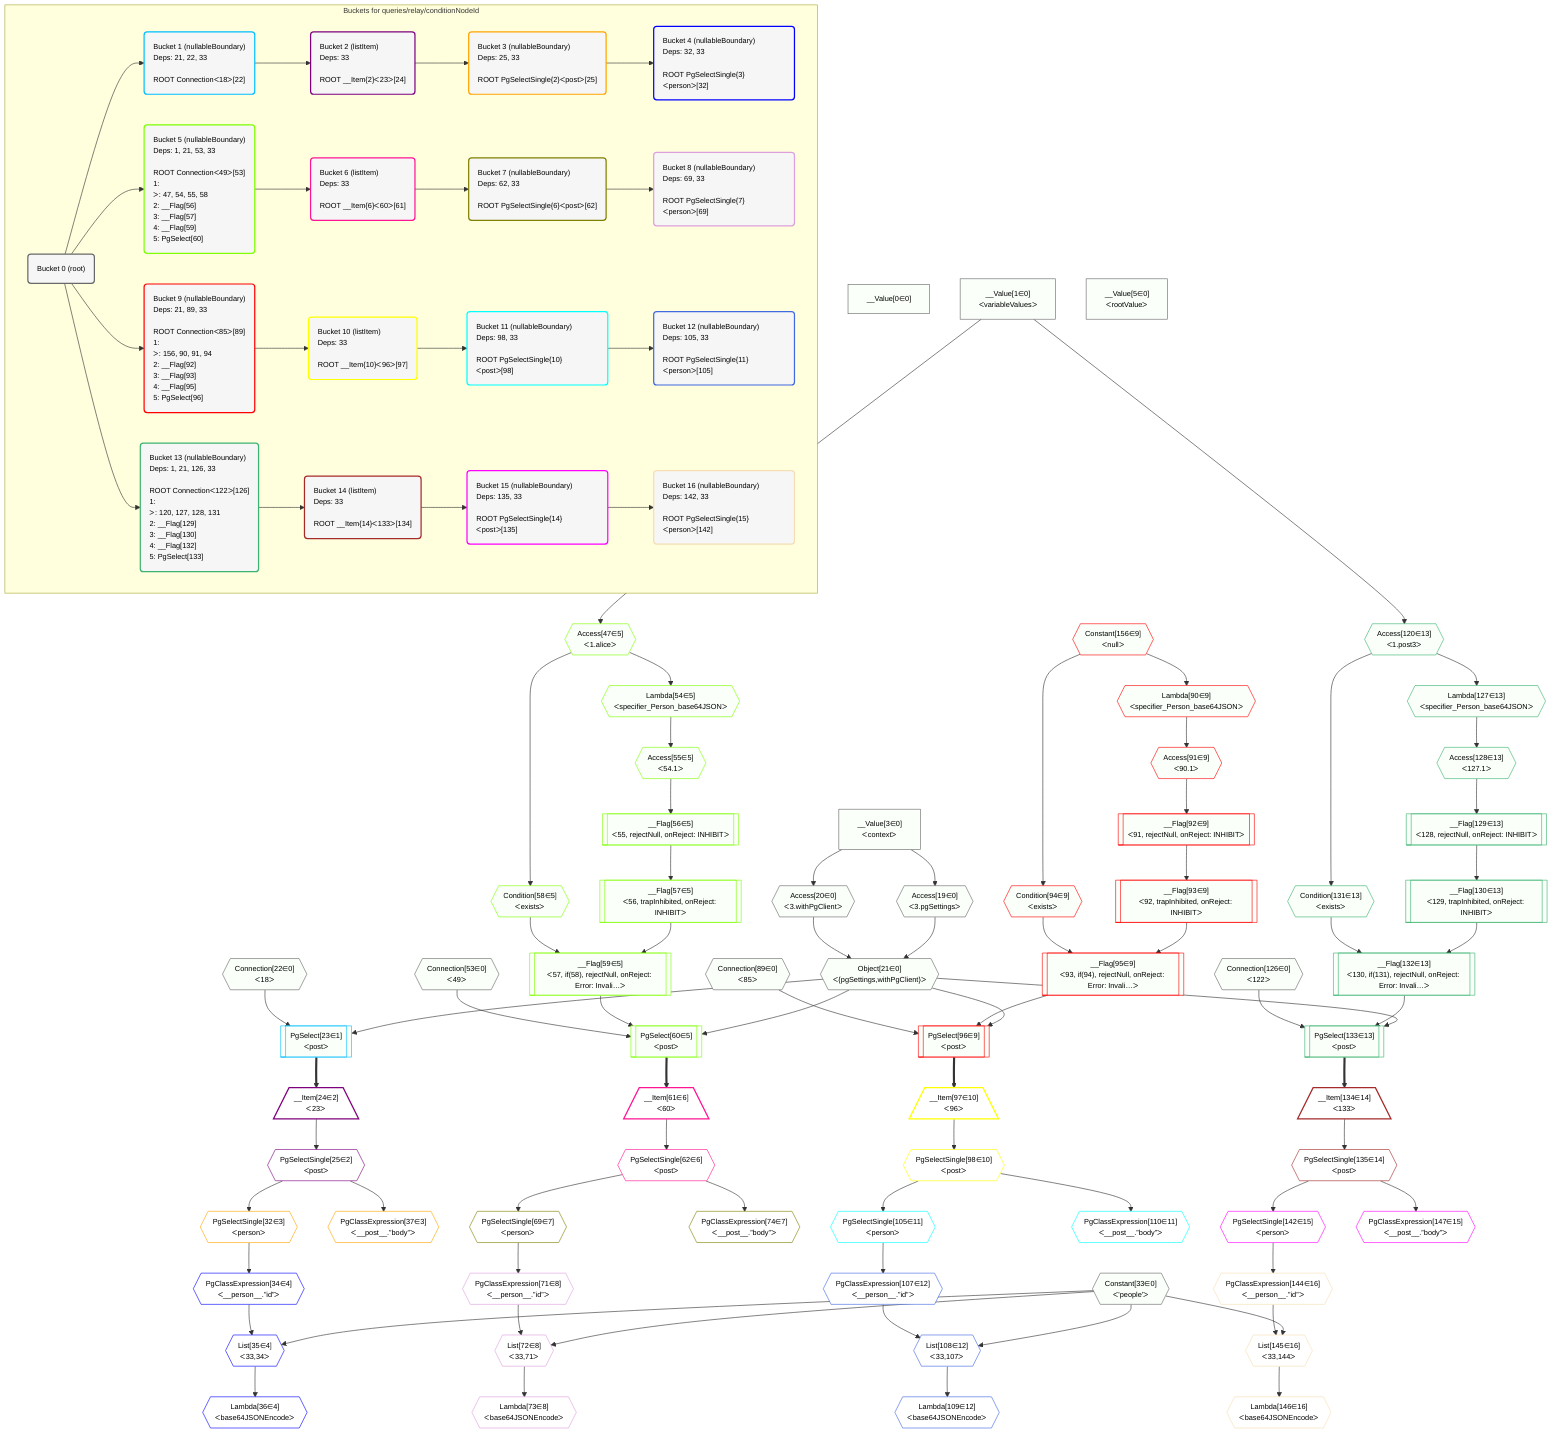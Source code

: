 %%{init: {'themeVariables': { 'fontSize': '12px'}}}%%
graph TD
    classDef path fill:#eee,stroke:#000,color:#000
    classDef plan fill:#fff,stroke-width:1px,color:#000
    classDef itemplan fill:#fff,stroke-width:2px,color:#000
    classDef unbatchedplan fill:#dff,stroke-width:1px,color:#000
    classDef sideeffectplan fill:#fcc,stroke-width:2px,color:#000
    classDef bucket fill:#f6f6f6,color:#000,stroke-width:2px,text-align:left


    %% plan dependencies
    Object21{{"Object[21∈0]<br />ᐸ{pgSettings,withPgClient}ᐳ"}}:::plan
    Access19{{"Access[19∈0]<br />ᐸ3.pgSettingsᐳ"}}:::plan
    Access20{{"Access[20∈0]<br />ᐸ3.withPgClientᐳ"}}:::plan
    Access19 & Access20 --> Object21
    __Value3["__Value[3∈0]<br />ᐸcontextᐳ"]:::plan
    __Value3 --> Access19
    __Value3 --> Access20
    __Value0["__Value[0∈0]"]:::plan
    __Value1["__Value[1∈0]<br />ᐸvariableValuesᐳ"]:::plan
    __Value5["__Value[5∈0]<br />ᐸrootValueᐳ"]:::plan
    Connection22{{"Connection[22∈0]<br />ᐸ18ᐳ"}}:::plan
    Constant33{{"Constant[33∈0]<br />ᐸ'people'ᐳ"}}:::plan
    Connection53{{"Connection[53∈0]<br />ᐸ49ᐳ"}}:::plan
    Connection89{{"Connection[89∈0]<br />ᐸ85ᐳ"}}:::plan
    Connection126{{"Connection[126∈0]<br />ᐸ122ᐳ"}}:::plan
    PgSelect23[["PgSelect[23∈1]<br />ᐸpostᐳ"]]:::plan
    Object21 & Connection22 --> PgSelect23
    __Item24[/"__Item[24∈2]<br />ᐸ23ᐳ"\]:::itemplan
    PgSelect23 ==> __Item24
    PgSelectSingle25{{"PgSelectSingle[25∈2]<br />ᐸpostᐳ"}}:::plan
    __Item24 --> PgSelectSingle25
    PgSelectSingle32{{"PgSelectSingle[32∈3]<br />ᐸpersonᐳ"}}:::plan
    PgSelectSingle25 --> PgSelectSingle32
    PgClassExpression37{{"PgClassExpression[37∈3]<br />ᐸ__post__.”body”ᐳ"}}:::plan
    PgSelectSingle25 --> PgClassExpression37
    List35{{"List[35∈4]<br />ᐸ33,34ᐳ"}}:::plan
    PgClassExpression34{{"PgClassExpression[34∈4]<br />ᐸ__person__.”id”ᐳ"}}:::plan
    Constant33 & PgClassExpression34 --> List35
    PgSelectSingle32 --> PgClassExpression34
    Lambda36{{"Lambda[36∈4]<br />ᐸbase64JSONEncodeᐳ"}}:::plan
    List35 --> Lambda36
    PgSelect60[["PgSelect[60∈5]<br />ᐸpostᐳ"]]:::plan
    __Flag59[["__Flag[59∈5]<br />ᐸ57, if(58), rejectNull, onReject: Error: Invali…ᐳ"]]:::plan
    Object21 & __Flag59 & Connection53 --> PgSelect60
    __Flag57[["__Flag[57∈5]<br />ᐸ56, trapInhibited, onReject: INHIBITᐳ"]]:::plan
    Condition58{{"Condition[58∈5]<br />ᐸexistsᐳ"}}:::plan
    __Flag57 & Condition58 --> __Flag59
    Access47{{"Access[47∈5]<br />ᐸ1.aliceᐳ"}}:::plan
    __Value1 --> Access47
    Lambda54{{"Lambda[54∈5]<br />ᐸspecifier_Person_base64JSONᐳ"}}:::plan
    Access47 --> Lambda54
    Access55{{"Access[55∈5]<br />ᐸ54.1ᐳ"}}:::plan
    Lambda54 --> Access55
    __Flag56[["__Flag[56∈5]<br />ᐸ55, rejectNull, onReject: INHIBITᐳ"]]:::plan
    Access55 --> __Flag56
    __Flag56 --> __Flag57
    Access47 --> Condition58
    __Item61[/"__Item[61∈6]<br />ᐸ60ᐳ"\]:::itemplan
    PgSelect60 ==> __Item61
    PgSelectSingle62{{"PgSelectSingle[62∈6]<br />ᐸpostᐳ"}}:::plan
    __Item61 --> PgSelectSingle62
    PgSelectSingle69{{"PgSelectSingle[69∈7]<br />ᐸpersonᐳ"}}:::plan
    PgSelectSingle62 --> PgSelectSingle69
    PgClassExpression74{{"PgClassExpression[74∈7]<br />ᐸ__post__.”body”ᐳ"}}:::plan
    PgSelectSingle62 --> PgClassExpression74
    List72{{"List[72∈8]<br />ᐸ33,71ᐳ"}}:::plan
    PgClassExpression71{{"PgClassExpression[71∈8]<br />ᐸ__person__.”id”ᐳ"}}:::plan
    Constant33 & PgClassExpression71 --> List72
    PgSelectSingle69 --> PgClassExpression71
    Lambda73{{"Lambda[73∈8]<br />ᐸbase64JSONEncodeᐳ"}}:::plan
    List72 --> Lambda73
    PgSelect96[["PgSelect[96∈9]<br />ᐸpostᐳ"]]:::plan
    __Flag95[["__Flag[95∈9]<br />ᐸ93, if(94), rejectNull, onReject: Error: Invali…ᐳ"]]:::plan
    Object21 & __Flag95 & Connection89 --> PgSelect96
    __Flag93[["__Flag[93∈9]<br />ᐸ92, trapInhibited, onReject: INHIBITᐳ"]]:::plan
    Condition94{{"Condition[94∈9]<br />ᐸexistsᐳ"}}:::plan
    __Flag93 & Condition94 --> __Flag95
    Lambda90{{"Lambda[90∈9]<br />ᐸspecifier_Person_base64JSONᐳ"}}:::plan
    Constant156{{"Constant[156∈9]<br />ᐸnullᐳ"}}:::plan
    Constant156 --> Lambda90
    Access91{{"Access[91∈9]<br />ᐸ90.1ᐳ"}}:::plan
    Lambda90 --> Access91
    __Flag92[["__Flag[92∈9]<br />ᐸ91, rejectNull, onReject: INHIBITᐳ"]]:::plan
    Access91 --> __Flag92
    __Flag92 --> __Flag93
    Constant156 --> Condition94
    __Item97[/"__Item[97∈10]<br />ᐸ96ᐳ"\]:::itemplan
    PgSelect96 ==> __Item97
    PgSelectSingle98{{"PgSelectSingle[98∈10]<br />ᐸpostᐳ"}}:::plan
    __Item97 --> PgSelectSingle98
    PgSelectSingle105{{"PgSelectSingle[105∈11]<br />ᐸpersonᐳ"}}:::plan
    PgSelectSingle98 --> PgSelectSingle105
    PgClassExpression110{{"PgClassExpression[110∈11]<br />ᐸ__post__.”body”ᐳ"}}:::plan
    PgSelectSingle98 --> PgClassExpression110
    List108{{"List[108∈12]<br />ᐸ33,107ᐳ"}}:::plan
    PgClassExpression107{{"PgClassExpression[107∈12]<br />ᐸ__person__.”id”ᐳ"}}:::plan
    Constant33 & PgClassExpression107 --> List108
    PgSelectSingle105 --> PgClassExpression107
    Lambda109{{"Lambda[109∈12]<br />ᐸbase64JSONEncodeᐳ"}}:::plan
    List108 --> Lambda109
    PgSelect133[["PgSelect[133∈13]<br />ᐸpostᐳ"]]:::plan
    __Flag132[["__Flag[132∈13]<br />ᐸ130, if(131), rejectNull, onReject: Error: Invali…ᐳ"]]:::plan
    Object21 & __Flag132 & Connection126 --> PgSelect133
    __Flag130[["__Flag[130∈13]<br />ᐸ129, trapInhibited, onReject: INHIBITᐳ"]]:::plan
    Condition131{{"Condition[131∈13]<br />ᐸexistsᐳ"}}:::plan
    __Flag130 & Condition131 --> __Flag132
    Access120{{"Access[120∈13]<br />ᐸ1.post3ᐳ"}}:::plan
    __Value1 --> Access120
    Lambda127{{"Lambda[127∈13]<br />ᐸspecifier_Person_base64JSONᐳ"}}:::plan
    Access120 --> Lambda127
    Access128{{"Access[128∈13]<br />ᐸ127.1ᐳ"}}:::plan
    Lambda127 --> Access128
    __Flag129[["__Flag[129∈13]<br />ᐸ128, rejectNull, onReject: INHIBITᐳ"]]:::plan
    Access128 --> __Flag129
    __Flag129 --> __Flag130
    Access120 --> Condition131
    __Item134[/"__Item[134∈14]<br />ᐸ133ᐳ"\]:::itemplan
    PgSelect133 ==> __Item134
    PgSelectSingle135{{"PgSelectSingle[135∈14]<br />ᐸpostᐳ"}}:::plan
    __Item134 --> PgSelectSingle135
    PgSelectSingle142{{"PgSelectSingle[142∈15]<br />ᐸpersonᐳ"}}:::plan
    PgSelectSingle135 --> PgSelectSingle142
    PgClassExpression147{{"PgClassExpression[147∈15]<br />ᐸ__post__.”body”ᐳ"}}:::plan
    PgSelectSingle135 --> PgClassExpression147
    List145{{"List[145∈16]<br />ᐸ33,144ᐳ"}}:::plan
    PgClassExpression144{{"PgClassExpression[144∈16]<br />ᐸ__person__.”id”ᐳ"}}:::plan
    Constant33 & PgClassExpression144 --> List145
    PgSelectSingle142 --> PgClassExpression144
    Lambda146{{"Lambda[146∈16]<br />ᐸbase64JSONEncodeᐳ"}}:::plan
    List145 --> Lambda146

    %% define steps

    subgraph "Buckets for queries/relay/conditionNodeId"
    Bucket0("Bucket 0 (root)"):::bucket
    classDef bucket0 stroke:#696969
    class Bucket0,__Value0,__Value1,__Value3,__Value5,Access19,Access20,Object21,Connection22,Constant33,Connection53,Connection89,Connection126 bucket0
    Bucket1("Bucket 1 (nullableBoundary)<br />Deps: 21, 22, 33<br /><br />ROOT Connectionᐸ18ᐳ[22]"):::bucket
    classDef bucket1 stroke:#00bfff
    class Bucket1,PgSelect23 bucket1
    Bucket2("Bucket 2 (listItem)<br />Deps: 33<br /><br />ROOT __Item{2}ᐸ23ᐳ[24]"):::bucket
    classDef bucket2 stroke:#7f007f
    class Bucket2,__Item24,PgSelectSingle25 bucket2
    Bucket3("Bucket 3 (nullableBoundary)<br />Deps: 25, 33<br /><br />ROOT PgSelectSingle{2}ᐸpostᐳ[25]"):::bucket
    classDef bucket3 stroke:#ffa500
    class Bucket3,PgSelectSingle32,PgClassExpression37 bucket3
    Bucket4("Bucket 4 (nullableBoundary)<br />Deps: 32, 33<br /><br />ROOT PgSelectSingle{3}ᐸpersonᐳ[32]"):::bucket
    classDef bucket4 stroke:#0000ff
    class Bucket4,PgClassExpression34,List35,Lambda36 bucket4
    Bucket5("Bucket 5 (nullableBoundary)<br />Deps: 1, 21, 53, 33<br /><br />ROOT Connectionᐸ49ᐳ[53]<br />1: <br />ᐳ: 47, 54, 55, 58<br />2: __Flag[56]<br />3: __Flag[57]<br />4: __Flag[59]<br />5: PgSelect[60]"):::bucket
    classDef bucket5 stroke:#7fff00
    class Bucket5,Access47,Lambda54,Access55,__Flag56,__Flag57,Condition58,__Flag59,PgSelect60 bucket5
    Bucket6("Bucket 6 (listItem)<br />Deps: 33<br /><br />ROOT __Item{6}ᐸ60ᐳ[61]"):::bucket
    classDef bucket6 stroke:#ff1493
    class Bucket6,__Item61,PgSelectSingle62 bucket6
    Bucket7("Bucket 7 (nullableBoundary)<br />Deps: 62, 33<br /><br />ROOT PgSelectSingle{6}ᐸpostᐳ[62]"):::bucket
    classDef bucket7 stroke:#808000
    class Bucket7,PgSelectSingle69,PgClassExpression74 bucket7
    Bucket8("Bucket 8 (nullableBoundary)<br />Deps: 69, 33<br /><br />ROOT PgSelectSingle{7}ᐸpersonᐳ[69]"):::bucket
    classDef bucket8 stroke:#dda0dd
    class Bucket8,PgClassExpression71,List72,Lambda73 bucket8
    Bucket9("Bucket 9 (nullableBoundary)<br />Deps: 21, 89, 33<br /><br />ROOT Connectionᐸ85ᐳ[89]<br />1: <br />ᐳ: 156, 90, 91, 94<br />2: __Flag[92]<br />3: __Flag[93]<br />4: __Flag[95]<br />5: PgSelect[96]"):::bucket
    classDef bucket9 stroke:#ff0000
    class Bucket9,Lambda90,Access91,__Flag92,__Flag93,Condition94,__Flag95,PgSelect96,Constant156 bucket9
    Bucket10("Bucket 10 (listItem)<br />Deps: 33<br /><br />ROOT __Item{10}ᐸ96ᐳ[97]"):::bucket
    classDef bucket10 stroke:#ffff00
    class Bucket10,__Item97,PgSelectSingle98 bucket10
    Bucket11("Bucket 11 (nullableBoundary)<br />Deps: 98, 33<br /><br />ROOT PgSelectSingle{10}ᐸpostᐳ[98]"):::bucket
    classDef bucket11 stroke:#00ffff
    class Bucket11,PgSelectSingle105,PgClassExpression110 bucket11
    Bucket12("Bucket 12 (nullableBoundary)<br />Deps: 105, 33<br /><br />ROOT PgSelectSingle{11}ᐸpersonᐳ[105]"):::bucket
    classDef bucket12 stroke:#4169e1
    class Bucket12,PgClassExpression107,List108,Lambda109 bucket12
    Bucket13("Bucket 13 (nullableBoundary)<br />Deps: 1, 21, 126, 33<br /><br />ROOT Connectionᐸ122ᐳ[126]<br />1: <br />ᐳ: 120, 127, 128, 131<br />2: __Flag[129]<br />3: __Flag[130]<br />4: __Flag[132]<br />5: PgSelect[133]"):::bucket
    classDef bucket13 stroke:#3cb371
    class Bucket13,Access120,Lambda127,Access128,__Flag129,__Flag130,Condition131,__Flag132,PgSelect133 bucket13
    Bucket14("Bucket 14 (listItem)<br />Deps: 33<br /><br />ROOT __Item{14}ᐸ133ᐳ[134]"):::bucket
    classDef bucket14 stroke:#a52a2a
    class Bucket14,__Item134,PgSelectSingle135 bucket14
    Bucket15("Bucket 15 (nullableBoundary)<br />Deps: 135, 33<br /><br />ROOT PgSelectSingle{14}ᐸpostᐳ[135]"):::bucket
    classDef bucket15 stroke:#ff00ff
    class Bucket15,PgSelectSingle142,PgClassExpression147 bucket15
    Bucket16("Bucket 16 (nullableBoundary)<br />Deps: 142, 33<br /><br />ROOT PgSelectSingle{15}ᐸpersonᐳ[142]"):::bucket
    classDef bucket16 stroke:#f5deb3
    class Bucket16,PgClassExpression144,List145,Lambda146 bucket16
    Bucket0 --> Bucket1 & Bucket5 & Bucket9 & Bucket13
    Bucket1 --> Bucket2
    Bucket2 --> Bucket3
    Bucket3 --> Bucket4
    Bucket5 --> Bucket6
    Bucket6 --> Bucket7
    Bucket7 --> Bucket8
    Bucket9 --> Bucket10
    Bucket10 --> Bucket11
    Bucket11 --> Bucket12
    Bucket13 --> Bucket14
    Bucket14 --> Bucket15
    Bucket15 --> Bucket16
    classDef unary fill:#fafffa,borderWidth:8px
    class Object21,Access19,Access20,__Value0,__Value1,__Value3,__Value5,Connection22,Constant33,Connection53,Connection89,Connection126,PgSelect23,PgSelect60,__Flag59,Access47,Lambda54,Access55,__Flag56,__Flag57,Condition58,PgSelect96,__Flag95,Lambda90,Access91,__Flag92,__Flag93,Condition94,Constant156,PgSelect133,__Flag132,Access120,Lambda127,Access128,__Flag129,__Flag130,Condition131 unary
    end